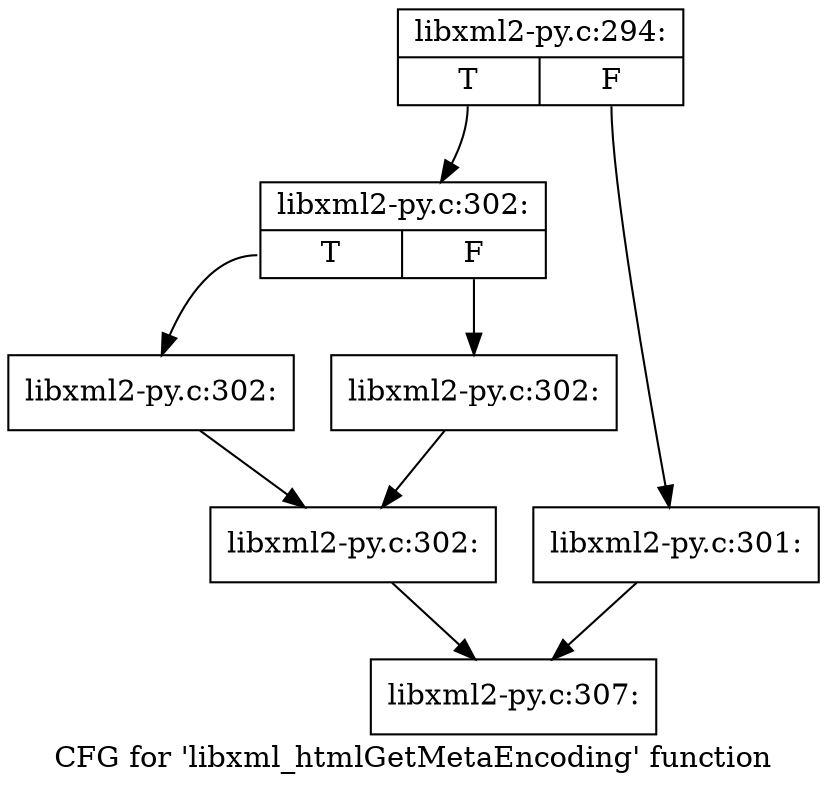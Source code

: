 digraph "CFG for 'libxml_htmlGetMetaEncoding' function" {
	label="CFG for 'libxml_htmlGetMetaEncoding' function";

	Node0x3be5370 [shape=record,label="{libxml2-py.c:294:|{<s0>T|<s1>F}}"];
	Node0x3be5370:s0 -> Node0x3bec390;
	Node0x3be5370:s1 -> Node0x3bec340;
	Node0x3bec340 [shape=record,label="{libxml2-py.c:301:}"];
	Node0x3bec340 -> Node0x3be5660;
	Node0x3bec390 [shape=record,label="{libxml2-py.c:302:|{<s0>T|<s1>F}}"];
	Node0x3bec390:s0 -> Node0x3becb80;
	Node0x3bec390:s1 -> Node0x3becbd0;
	Node0x3becb80 [shape=record,label="{libxml2-py.c:302:}"];
	Node0x3becb80 -> Node0x3becc20;
	Node0x3becbd0 [shape=record,label="{libxml2-py.c:302:}"];
	Node0x3becbd0 -> Node0x3becc20;
	Node0x3becc20 [shape=record,label="{libxml2-py.c:302:}"];
	Node0x3becc20 -> Node0x3be5660;
	Node0x3be5660 [shape=record,label="{libxml2-py.c:307:}"];
}
